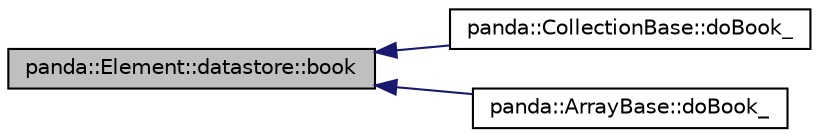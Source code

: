digraph G
{
  edge [fontname="Helvetica",fontsize="10",labelfontname="Helvetica",labelfontsize="10"];
  node [fontname="Helvetica",fontsize="10",shape=record];
  rankdir=LR;
  Node1 [label="panda::Element::datastore::book",height=0.2,width=0.4,color="black", fillcolor="grey75", style="filled" fontcolor="black"];
  Node1 -> Node2 [dir=back,color="midnightblue",fontsize="10",style="solid"];
  Node2 [label="panda::CollectionBase::doBook_",height=0.2,width=0.4,color="black", fillcolor="white", style="filled",URL="$classpanda_1_1CollectionBase.html#a55e90bbac83f59d93a938dbe57c871c0"];
  Node1 -> Node3 [dir=back,color="midnightblue",fontsize="10",style="solid"];
  Node3 [label="panda::ArrayBase::doBook_",height=0.2,width=0.4,color="black", fillcolor="white", style="filled",URL="$classpanda_1_1ArrayBase.html#aecb9d88c88e0102d7c8d631a036cb338"];
}
